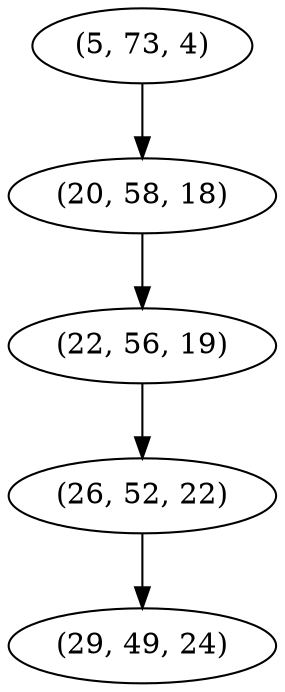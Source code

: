 digraph tree {
    "(5, 73, 4)";
    "(20, 58, 18)";
    "(22, 56, 19)";
    "(26, 52, 22)";
    "(29, 49, 24)";
    "(5, 73, 4)" -> "(20, 58, 18)";
    "(20, 58, 18)" -> "(22, 56, 19)";
    "(22, 56, 19)" -> "(26, 52, 22)";
    "(26, 52, 22)" -> "(29, 49, 24)";
}
